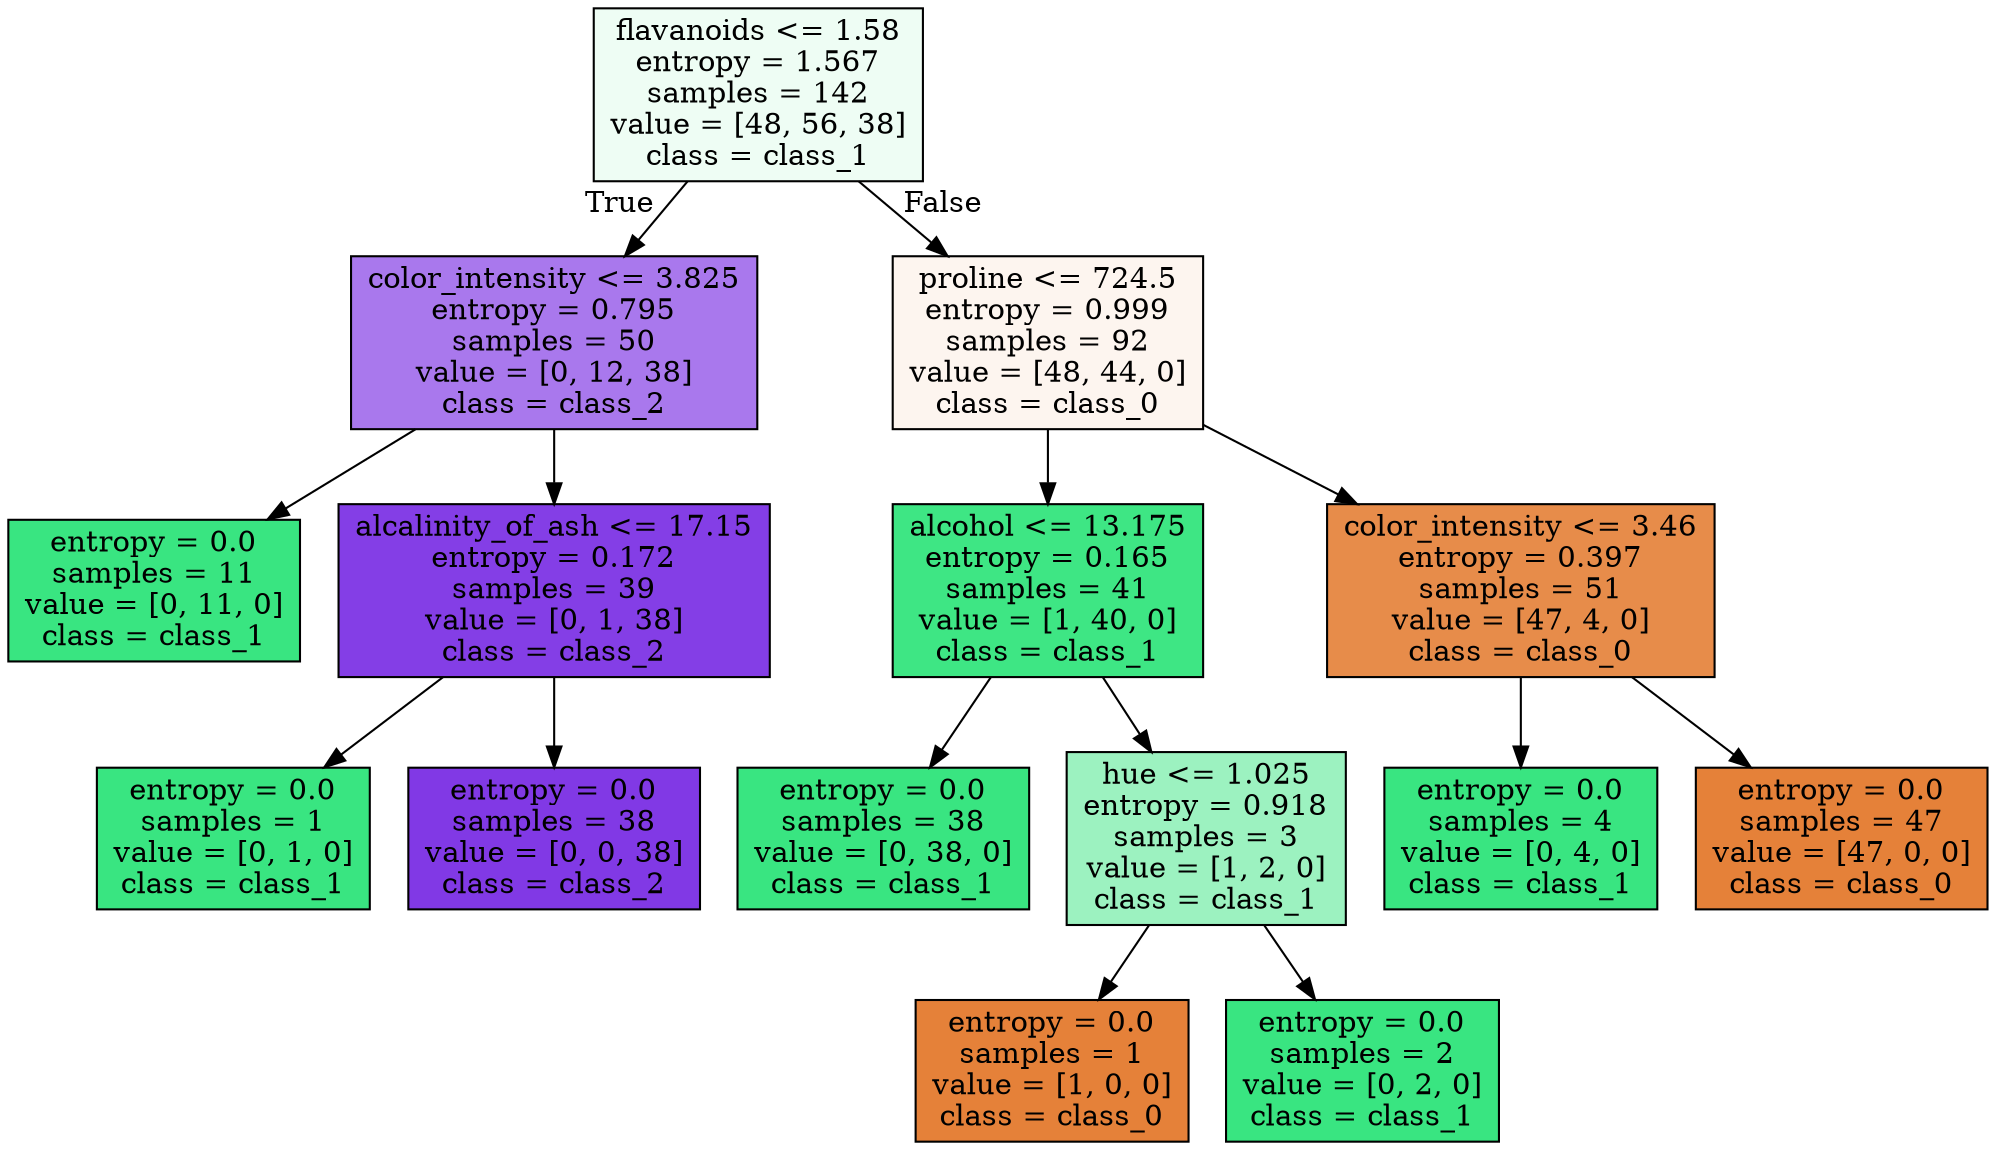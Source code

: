 digraph Tree {
node [shape=box, style="filled", color="black"] ;
0 [label="flavanoids <= 1.58\nentropy = 1.567\nsamples = 142\nvalue = [48, 56, 38]\nclass = class_1", fillcolor="#eefdf4"] ;
1 [label="color_intensity <= 3.825\nentropy = 0.795\nsamples = 50\nvalue = [0, 12, 38]\nclass = class_2", fillcolor="#a978ed"] ;
0 -> 1 [labeldistance=2.5, labelangle=45, headlabel="True"] ;
5 [label="entropy = 0.0\nsamples = 11\nvalue = [0, 11, 0]\nclass = class_1", fillcolor="#39e581"] ;
1 -> 5 ;
6 [label="alcalinity_of_ash <= 17.15\nentropy = 0.172\nsamples = 39\nvalue = [0, 1, 38]\nclass = class_2", fillcolor="#843ee6"] ;
1 -> 6 ;
9 [label="entropy = 0.0\nsamples = 1\nvalue = [0, 1, 0]\nclass = class_1", fillcolor="#39e581"] ;
6 -> 9 ;
10 [label="entropy = 0.0\nsamples = 38\nvalue = [0, 0, 38]\nclass = class_2", fillcolor="#8139e5"] ;
6 -> 10 ;
2 [label="proline <= 724.5\nentropy = 0.999\nsamples = 92\nvalue = [48, 44, 0]\nclass = class_0", fillcolor="#fdf5ef"] ;
0 -> 2 [labeldistance=2.5, labelangle=-45, headlabel="False"] ;
3 [label="alcohol <= 13.175\nentropy = 0.165\nsamples = 41\nvalue = [1, 40, 0]\nclass = class_1", fillcolor="#3ee684"] ;
2 -> 3 ;
11 [label="entropy = 0.0\nsamples = 38\nvalue = [0, 38, 0]\nclass = class_1", fillcolor="#39e581"] ;
3 -> 11 ;
12 [label="hue <= 1.025\nentropy = 0.918\nsamples = 3\nvalue = [1, 2, 0]\nclass = class_1", fillcolor="#9cf2c0"] ;
3 -> 12 ;
13 [label="entropy = 0.0\nsamples = 1\nvalue = [1, 0, 0]\nclass = class_0", fillcolor="#e58139"] ;
12 -> 13 ;
14 [label="entropy = 0.0\nsamples = 2\nvalue = [0, 2, 0]\nclass = class_1", fillcolor="#39e581"] ;
12 -> 14 ;
4 [label="color_intensity <= 3.46\nentropy = 0.397\nsamples = 51\nvalue = [47, 4, 0]\nclass = class_0", fillcolor="#e78c4a"] ;
2 -> 4 ;
7 [label="entropy = 0.0\nsamples = 4\nvalue = [0, 4, 0]\nclass = class_1", fillcolor="#39e581"] ;
4 -> 7 ;
8 [label="entropy = 0.0\nsamples = 47\nvalue = [47, 0, 0]\nclass = class_0", fillcolor="#e58139"] ;
4 -> 8 ;
}